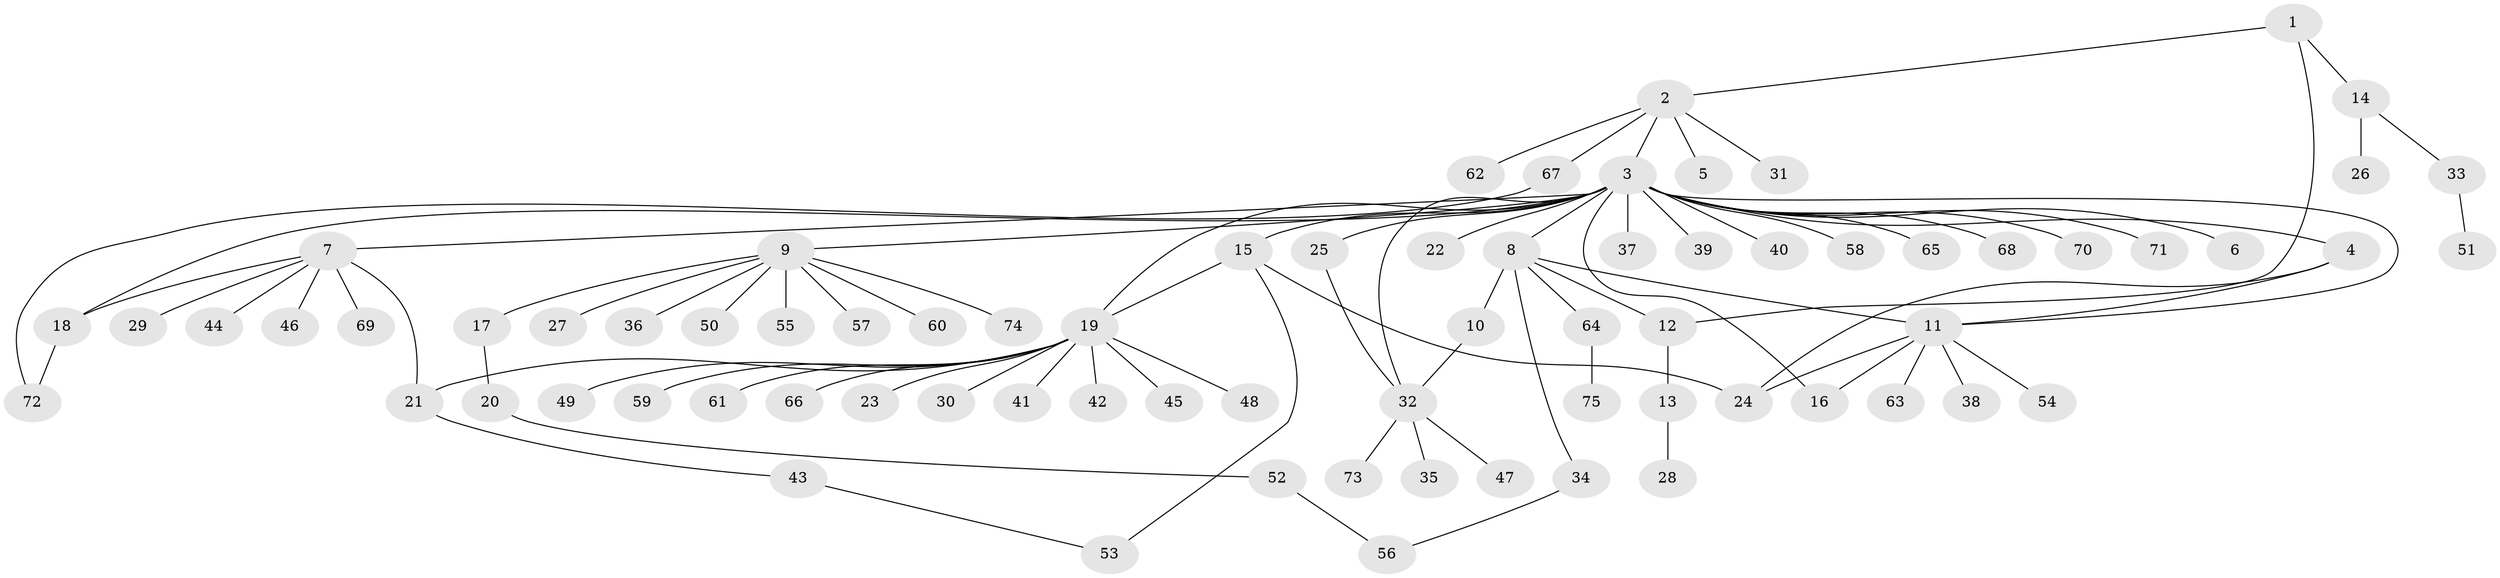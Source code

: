 // original degree distribution, {3: 0.08490566037735849, 7: 0.02830188679245283, 24: 0.009433962264150943, 4: 0.05660377358490566, 1: 0.5377358490566038, 11: 0.009433962264150943, 2: 0.24528301886792453, 15: 0.009433962264150943, 5: 0.009433962264150943, 8: 0.009433962264150943}
// Generated by graph-tools (version 1.1) at 2025/50/03/04/25 22:50:25]
// undirected, 75 vertices, 88 edges
graph export_dot {
  node [color=gray90,style=filled];
  1;
  2;
  3;
  4;
  5;
  6;
  7;
  8;
  9;
  10;
  11;
  12;
  13;
  14;
  15;
  16;
  17;
  18;
  19;
  20;
  21;
  22;
  23;
  24;
  25;
  26;
  27;
  28;
  29;
  30;
  31;
  32;
  33;
  34;
  35;
  36;
  37;
  38;
  39;
  40;
  41;
  42;
  43;
  44;
  45;
  46;
  47;
  48;
  49;
  50;
  51;
  52;
  53;
  54;
  55;
  56;
  57;
  58;
  59;
  60;
  61;
  62;
  63;
  64;
  65;
  66;
  67;
  68;
  69;
  70;
  71;
  72;
  73;
  74;
  75;
  1 -- 2 [weight=1.0];
  1 -- 12 [weight=1.0];
  1 -- 14 [weight=1.0];
  2 -- 3 [weight=1.0];
  2 -- 5 [weight=1.0];
  2 -- 31 [weight=1.0];
  2 -- 62 [weight=1.0];
  2 -- 67 [weight=1.0];
  3 -- 4 [weight=1.0];
  3 -- 6 [weight=1.0];
  3 -- 7 [weight=1.0];
  3 -- 8 [weight=1.0];
  3 -- 9 [weight=1.0];
  3 -- 11 [weight=1.0];
  3 -- 15 [weight=1.0];
  3 -- 16 [weight=1.0];
  3 -- 18 [weight=1.0];
  3 -- 19 [weight=1.0];
  3 -- 22 [weight=1.0];
  3 -- 25 [weight=1.0];
  3 -- 32 [weight=1.0];
  3 -- 37 [weight=1.0];
  3 -- 39 [weight=1.0];
  3 -- 40 [weight=1.0];
  3 -- 58 [weight=1.0];
  3 -- 65 [weight=1.0];
  3 -- 68 [weight=1.0];
  3 -- 70 [weight=1.0];
  3 -- 71 [weight=1.0];
  4 -- 11 [weight=1.0];
  4 -- 24 [weight=1.0];
  7 -- 18 [weight=1.0];
  7 -- 21 [weight=2.0];
  7 -- 29 [weight=1.0];
  7 -- 44 [weight=1.0];
  7 -- 46 [weight=1.0];
  7 -- 69 [weight=1.0];
  8 -- 10 [weight=1.0];
  8 -- 11 [weight=1.0];
  8 -- 12 [weight=1.0];
  8 -- 34 [weight=1.0];
  8 -- 64 [weight=1.0];
  9 -- 17 [weight=1.0];
  9 -- 27 [weight=1.0];
  9 -- 36 [weight=1.0];
  9 -- 50 [weight=1.0];
  9 -- 55 [weight=1.0];
  9 -- 57 [weight=1.0];
  9 -- 60 [weight=1.0];
  9 -- 74 [weight=1.0];
  10 -- 32 [weight=1.0];
  11 -- 16 [weight=1.0];
  11 -- 24 [weight=1.0];
  11 -- 38 [weight=1.0];
  11 -- 54 [weight=1.0];
  11 -- 63 [weight=1.0];
  12 -- 13 [weight=1.0];
  13 -- 28 [weight=1.0];
  14 -- 26 [weight=1.0];
  14 -- 33 [weight=1.0];
  15 -- 19 [weight=1.0];
  15 -- 24 [weight=1.0];
  15 -- 53 [weight=1.0];
  17 -- 20 [weight=1.0];
  18 -- 72 [weight=1.0];
  19 -- 21 [weight=1.0];
  19 -- 23 [weight=1.0];
  19 -- 30 [weight=1.0];
  19 -- 41 [weight=1.0];
  19 -- 42 [weight=1.0];
  19 -- 45 [weight=1.0];
  19 -- 48 [weight=1.0];
  19 -- 49 [weight=1.0];
  19 -- 59 [weight=1.0];
  19 -- 61 [weight=1.0];
  19 -- 66 [weight=1.0];
  20 -- 52 [weight=1.0];
  21 -- 43 [weight=1.0];
  25 -- 32 [weight=1.0];
  32 -- 35 [weight=1.0];
  32 -- 47 [weight=1.0];
  32 -- 73 [weight=1.0];
  33 -- 51 [weight=1.0];
  34 -- 56 [weight=1.0];
  43 -- 53 [weight=1.0];
  52 -- 56 [weight=1.0];
  64 -- 75 [weight=1.0];
  67 -- 72 [weight=1.0];
}
